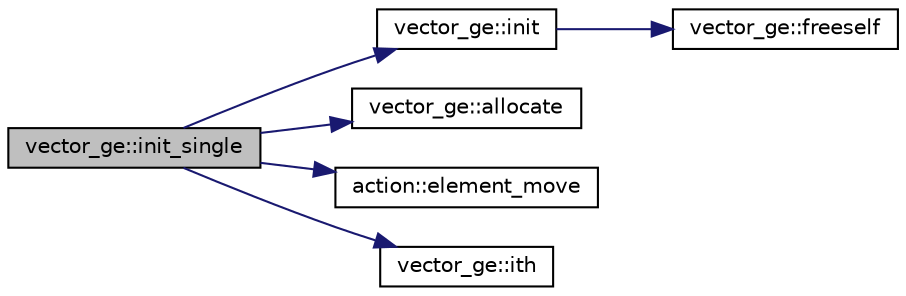 digraph "vector_ge::init_single"
{
  edge [fontname="Helvetica",fontsize="10",labelfontname="Helvetica",labelfontsize="10"];
  node [fontname="Helvetica",fontsize="10",shape=record];
  rankdir="LR";
  Node2352 [label="vector_ge::init_single",height=0.2,width=0.4,color="black", fillcolor="grey75", style="filled", fontcolor="black"];
  Node2352 -> Node2353 [color="midnightblue",fontsize="10",style="solid",fontname="Helvetica"];
  Node2353 [label="vector_ge::init",height=0.2,width=0.4,color="black", fillcolor="white", style="filled",URL="$d4/d6e/classvector__ge.html#afe1d6befd1f1501e6be34afbaa9d30a8"];
  Node2353 -> Node2354 [color="midnightblue",fontsize="10",style="solid",fontname="Helvetica"];
  Node2354 [label="vector_ge::freeself",height=0.2,width=0.4,color="black", fillcolor="white", style="filled",URL="$d4/d6e/classvector__ge.html#aa002e4b715cc73a9b8b367d29700b452"];
  Node2352 -> Node2355 [color="midnightblue",fontsize="10",style="solid",fontname="Helvetica"];
  Node2355 [label="vector_ge::allocate",height=0.2,width=0.4,color="black", fillcolor="white", style="filled",URL="$d4/d6e/classvector__ge.html#a35b062a9201b30f0a87bf87702d243ae"];
  Node2352 -> Node2356 [color="midnightblue",fontsize="10",style="solid",fontname="Helvetica"];
  Node2356 [label="action::element_move",height=0.2,width=0.4,color="black", fillcolor="white", style="filled",URL="$d2/d86/classaction.html#a550947491bbb534d3d7951f50198a874"];
  Node2352 -> Node2357 [color="midnightblue",fontsize="10",style="solid",fontname="Helvetica"];
  Node2357 [label="vector_ge::ith",height=0.2,width=0.4,color="black", fillcolor="white", style="filled",URL="$d4/d6e/classvector__ge.html#a1ff002e8b746a9beb119d57dcd4a15ff"];
}
